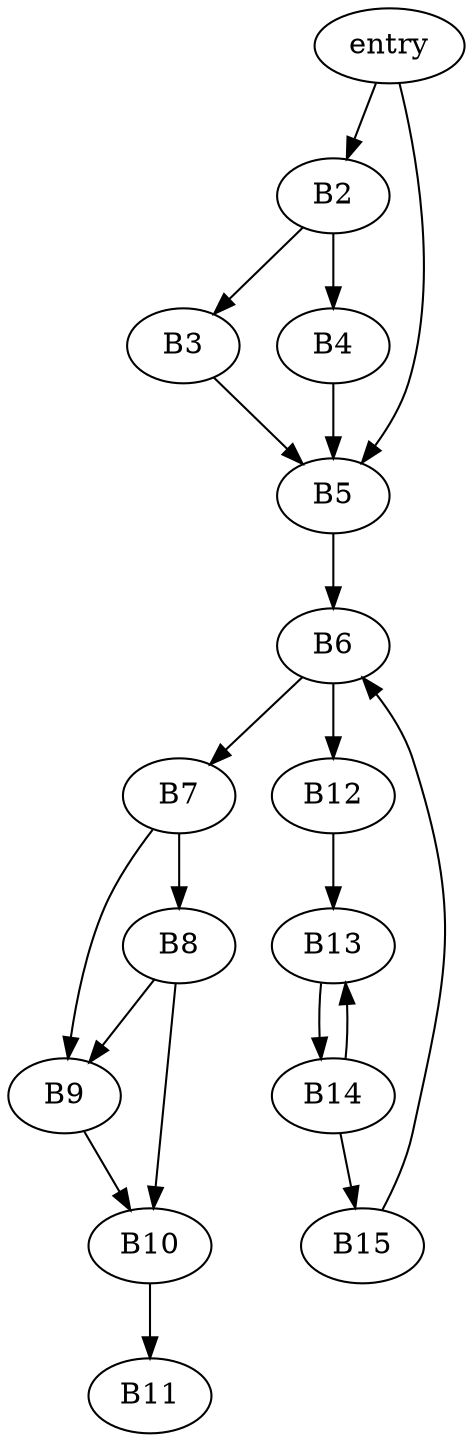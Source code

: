 digraph G {
	B1 [label=entry]
	B1 -> B2
	B1 -> B5
	B2 -> B3
	B2 -> B4
	B3 -> B5
	B4 -> B5
	B5 -> B6
	B6 -> B7
	B6 -> B12
	B7 -> B8
	B7 -> B9
	B8 -> B9
	B8 -> B10
	B9 -> B10
	B10 -> B11
	B12 -> B13
	B13 -> B14
	B14 -> B13
	B14 -> B15
	B15 -> B6
}
